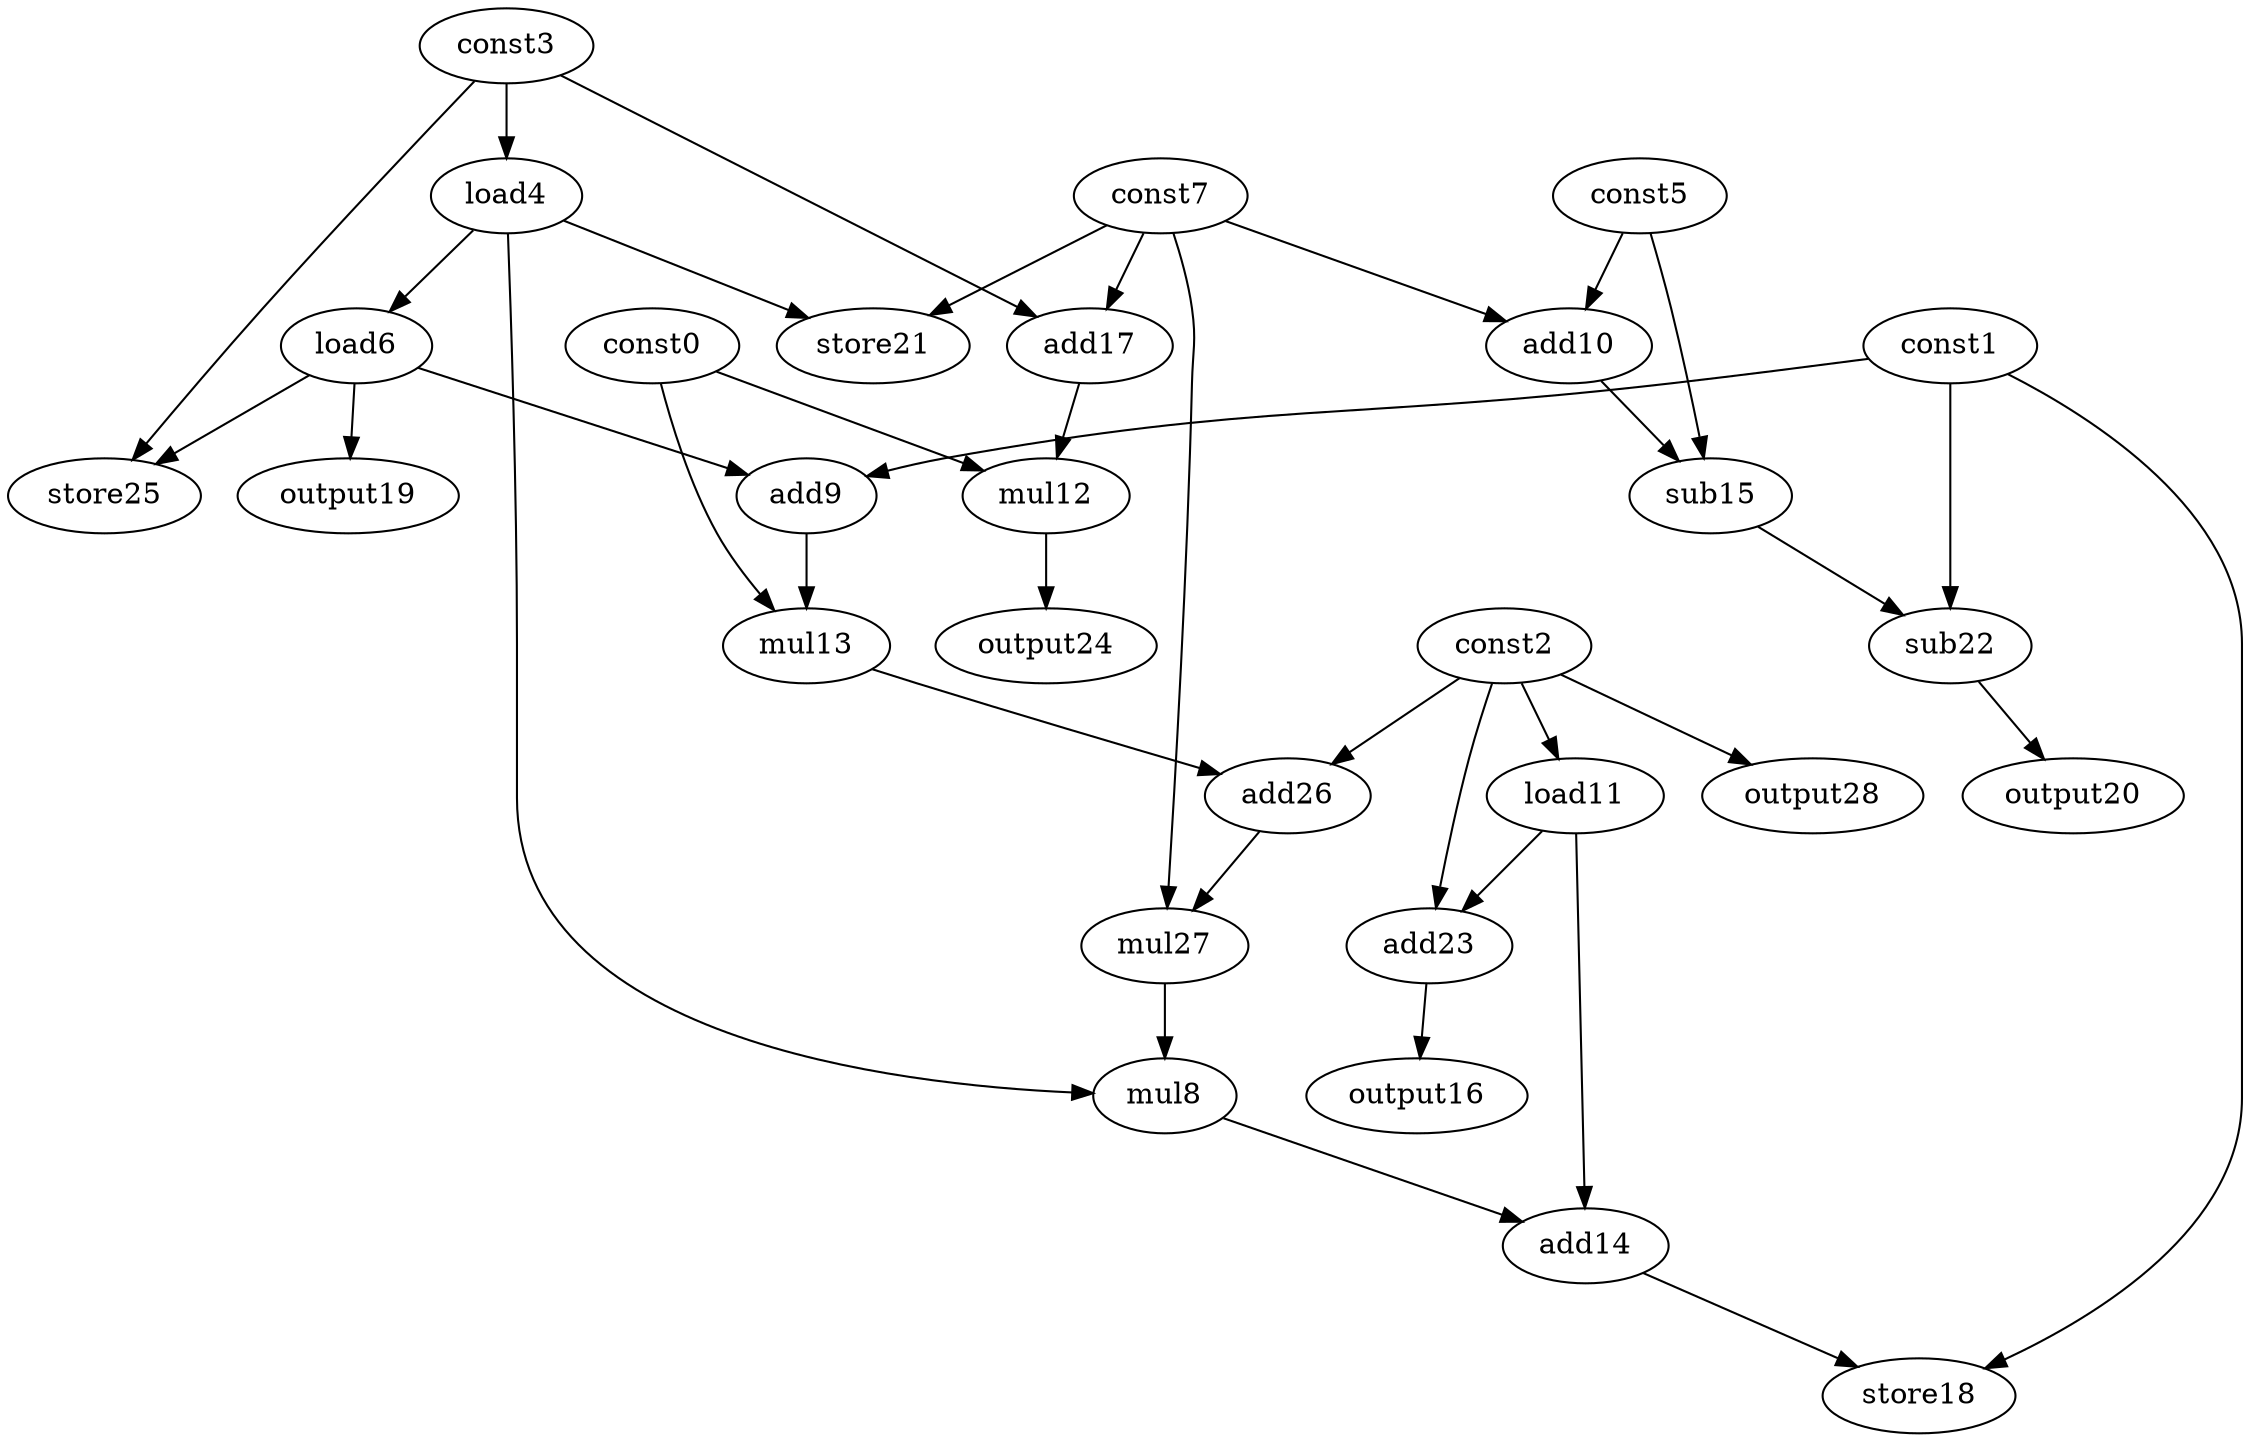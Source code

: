 digraph G { 
const0[opcode=const]; 
const1[opcode=const]; 
const2[opcode=const]; 
const3[opcode=const]; 
load4[opcode=load]; 
const5[opcode=const]; 
load6[opcode=load]; 
const7[opcode=const]; 
mul8[opcode=mul]; 
add9[opcode=add]; 
add10[opcode=add]; 
load11[opcode=load]; 
mul12[opcode=mul]; 
mul13[opcode=mul]; 
add14[opcode=add]; 
sub15[opcode=sub]; 
output16[opcode=output]; 
add17[opcode=add]; 
store18[opcode=store]; 
output19[opcode=output]; 
output20[opcode=output]; 
store21[opcode=store]; 
sub22[opcode=sub]; 
add23[opcode=add]; 
output24[opcode=output]; 
store25[opcode=store]; 
add26[opcode=add]; 
mul27[opcode=mul]; 
output28[opcode=output]; 
const3->load4[operand=0];
const5->add10[operand=0];
const7->add10[operand=1];
const2->load11[operand=0];
const3->add17[operand=0];
const7->add17[operand=1];
const2->output28[operand=0];
load4->load6[operand=0];
const0->mul12[operand=0];
add17->mul12[operand=1];
add10->sub15[operand=0];
const5->sub15[operand=1];
load4->store21[operand=0];
const7->store21[operand=1];
const2->add23[operand=0];
load11->add23[operand=1];
const1->add9[operand=0];
load6->add9[operand=1];
add23->output16[operand=0];
load6->output19[operand=0];
const1->sub22[operand=0];
sub15->sub22[operand=1];
mul12->output24[operand=0];
const3->store25[operand=0];
load6->store25[operand=1];
const0->mul13[operand=0];
add9->mul13[operand=1];
sub22->output20[operand=0];
const2->add26[operand=0];
mul13->add26[operand=1];
add26->mul27[operand=0];
const7->mul27[operand=1];
mul27->mul8[operand=0];
load4->mul8[operand=1];
mul8->add14[operand=0];
load11->add14[operand=1];
const1->store18[operand=0];
add14->store18[operand=1];
}
